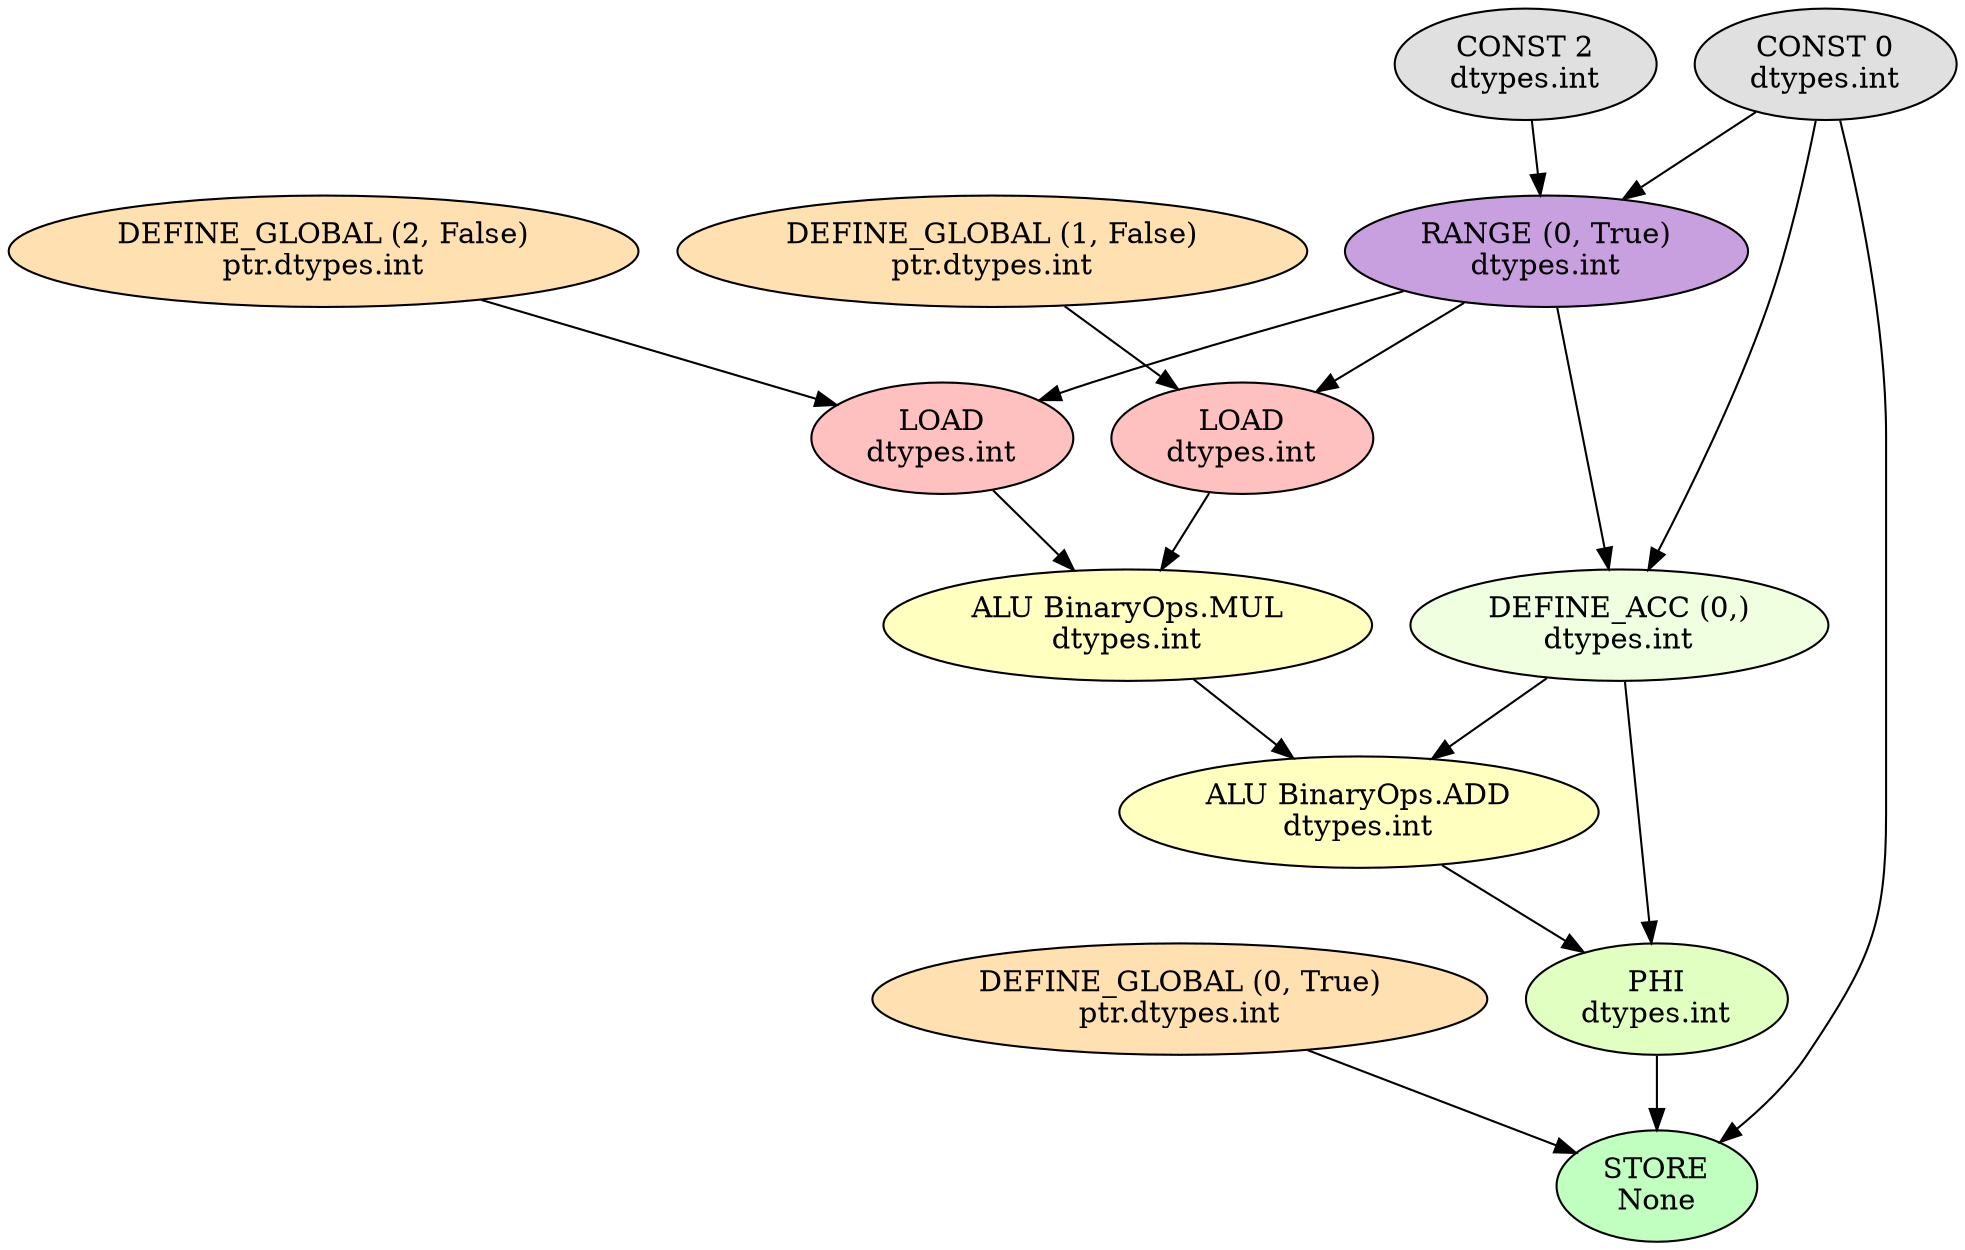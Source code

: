 strict digraph  {
0 [fillcolor="#ffe0b0", label="DEFINE_GLOBAL (0, True)\nptr.dtypes.int", style=filled];
1 [fillcolor="#ffe0b0", label="DEFINE_GLOBAL (1, False)\nptr.dtypes.int", style=filled];
2 [fillcolor="#ffe0b0", label="DEFINE_GLOBAL (2, False)\nptr.dtypes.int", style=filled];
3 [fillcolor="#e0e0e0", label="CONST 0\ndtypes.int", style=filled];
4 [fillcolor="#e0e0e0", label="CONST 2\ndtypes.int", style=filled];
5 [fillcolor="#f0ffe0", label="DEFINE_ACC (0,)\ndtypes.int", style=filled];
6 [fillcolor="#c8a0e0", label="RANGE (0, True)\ndtypes.int", style=filled];
7 [fillcolor="#ffc0c0", label="LOAD\ndtypes.int", style=filled];
8 [fillcolor="#ffc0c0", label="LOAD\ndtypes.int", style=filled];
9 [fillcolor="#ffffc0", label="ALU BinaryOps.MUL\ndtypes.int", style=filled];
10 [fillcolor="#ffffc0", label="ALU BinaryOps.ADD\ndtypes.int", style=filled];
11 [fillcolor="#e0ffc0", label="PHI\ndtypes.int", style=filled];
13 [fillcolor="#c0ffc0", label="STORE\nNone", style=filled];
0 -> 13;
1 -> 7;
2 -> 8;
3 -> 5;
3 -> 6;
3 -> 13;
4 -> 6;
5 -> 10;
5 -> 11;
6 -> 5;
6 -> 7;
6 -> 8;
7 -> 9;
8 -> 9;
9 -> 10;
10 -> 11;
11 -> 13;
}
